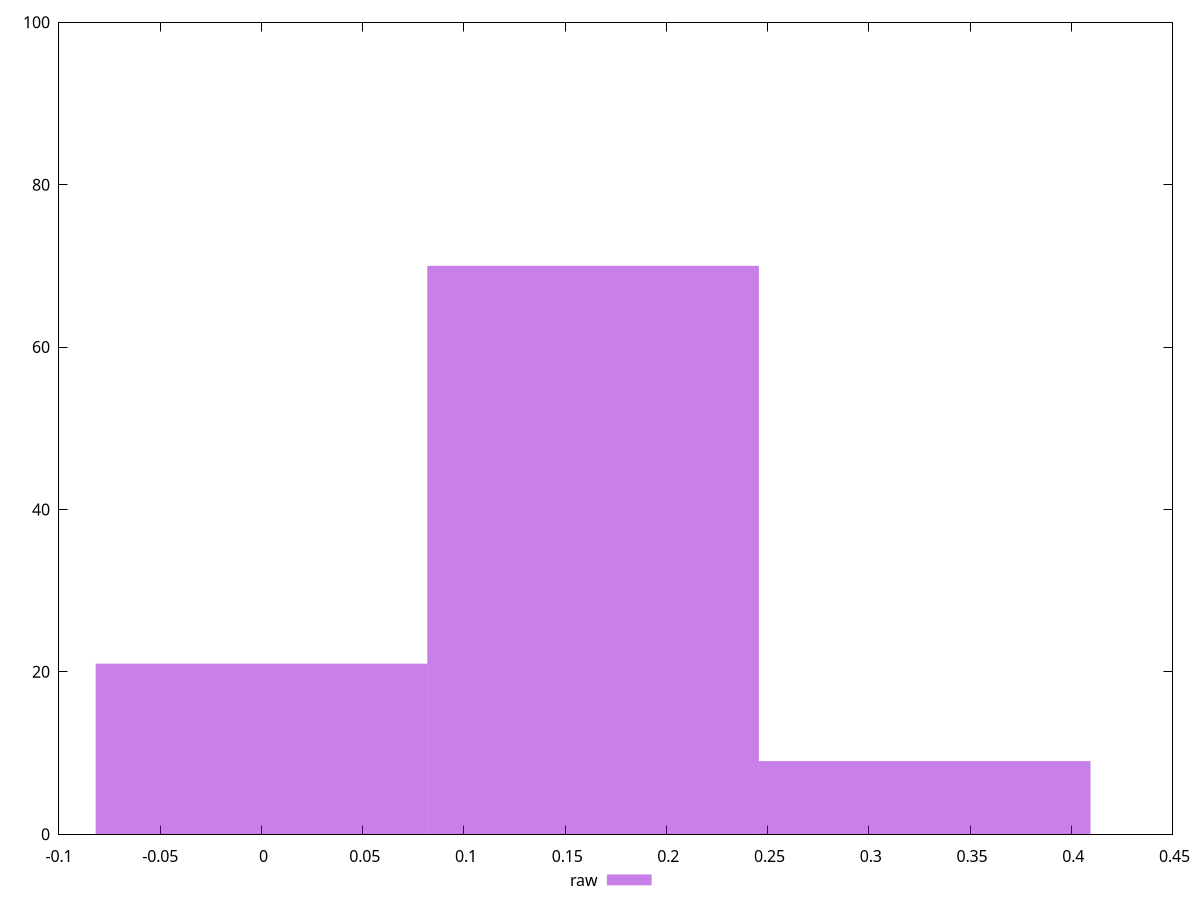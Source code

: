 reset
set terminal svg size 640, 490 enhanced background rgb 'white'
set output "reprap/cumulative-layout-shift/samples/pages+cached+noexternal+nofonts+nosvg+noimg/raw/histogram.svg"

$raw <<EOF
0.1638002124756678 70
0.3276004249513356 9
0 21
EOF

set key outside below
set boxwidth 0.1638002124756678
set yrange [0:100]
set style fill transparent solid 0.5 noborder

plot \
  $raw title "raw" with boxes, \


reset